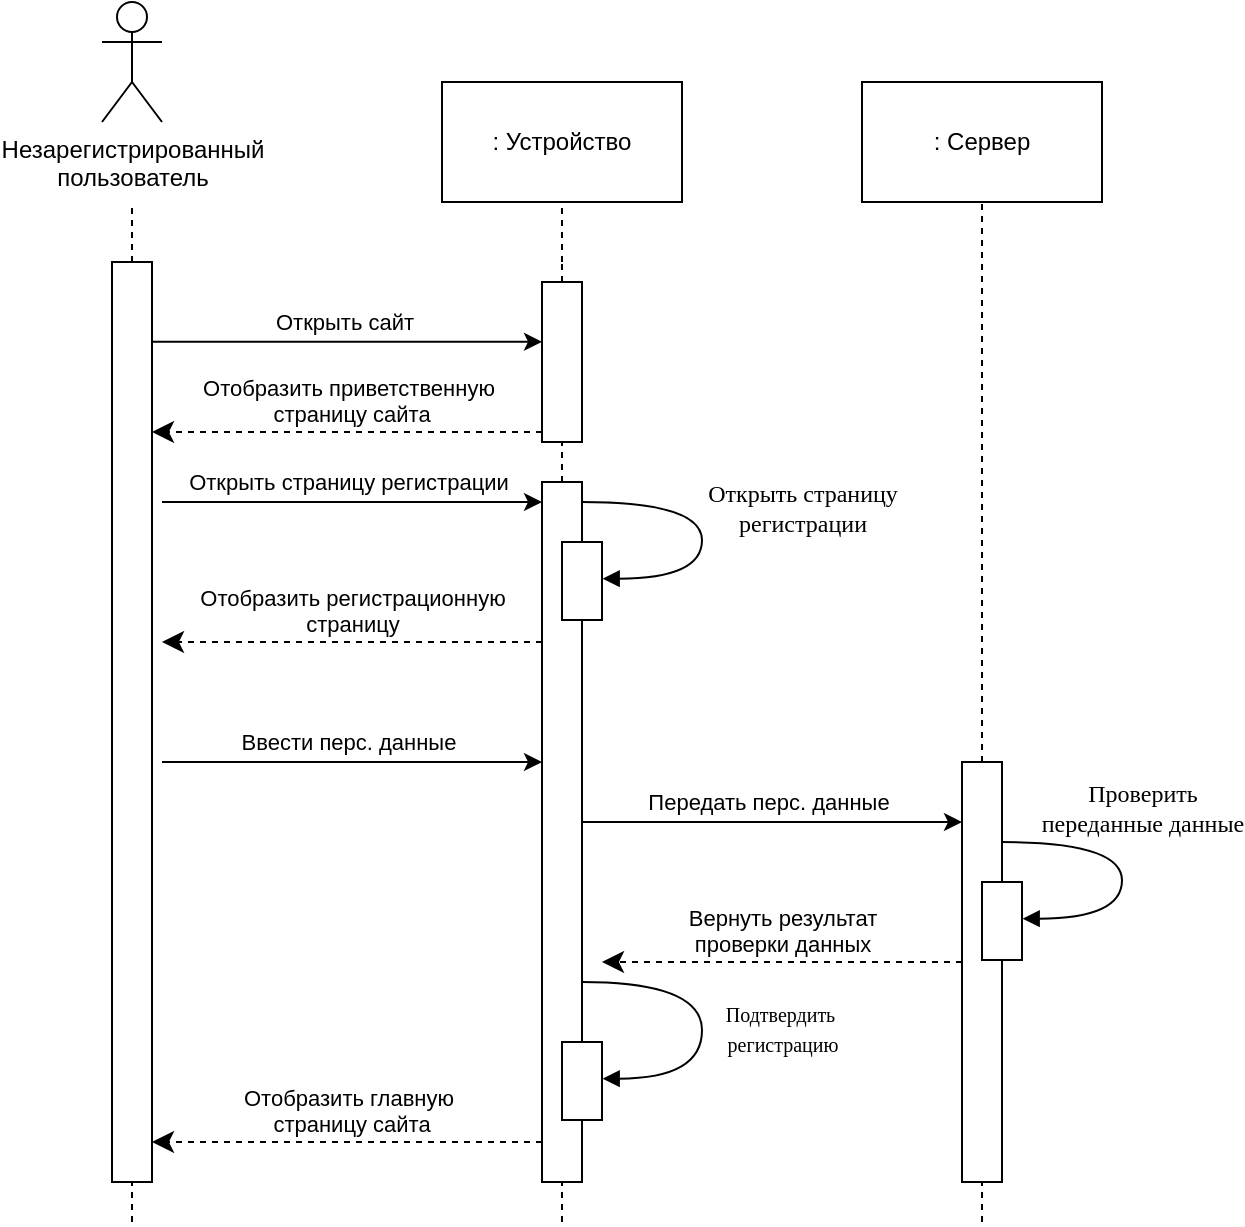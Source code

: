 <mxfile version="22.0.2" type="device">
  <diagram name="Page-1" id="13e1069c-82ec-6db2-03f1-153e76fe0fe0">
    <mxGraphModel dx="1612" dy="993" grid="1" gridSize="10" guides="1" tooltips="1" connect="1" arrows="1" fold="1" page="1" pageScale="1" pageWidth="1100" pageHeight="850" background="none" math="0" shadow="0">
      <root>
        <mxCell id="0" />
        <mxCell id="1" parent="0" />
        <mxCell id="07Ra23I4IWJcXilNOIqb-2" value="" style="endArrow=none;dashed=1;html=1;rounded=0;" edge="1" parent="1" source="07Ra23I4IWJcXilNOIqb-3">
          <mxGeometry width="50" height="50" relative="1" as="geometry">
            <mxPoint x="135" y="600" as="sourcePoint" />
            <mxPoint x="135" y="130" as="targetPoint" />
          </mxGeometry>
        </mxCell>
        <mxCell id="07Ra23I4IWJcXilNOIqb-4" value="" style="endArrow=none;dashed=1;html=1;rounded=0;" edge="1" parent="1" target="07Ra23I4IWJcXilNOIqb-3">
          <mxGeometry width="50" height="50" relative="1" as="geometry">
            <mxPoint x="135" y="640" as="sourcePoint" />
            <mxPoint x="135" y="130" as="targetPoint" />
          </mxGeometry>
        </mxCell>
        <mxCell id="07Ra23I4IWJcXilNOIqb-3" value="" style="html=1;points=[[0,0,0,0,5],[0,1,0,0,-5],[1,0,0,0,5],[1,1,0,0,-5]];perimeter=orthogonalPerimeter;outlineConnect=0;targetShapes=umlLifeline;portConstraint=eastwest;newEdgeStyle={&quot;curved&quot;:0,&quot;rounded&quot;:0};" vertex="1" parent="1">
          <mxGeometry x="125" y="160" width="20" height="460" as="geometry" />
        </mxCell>
        <mxCell id="07Ra23I4IWJcXilNOIqb-10" value="" style="endArrow=none;dashed=1;html=1;rounded=0;" edge="1" parent="1" source="07Ra23I4IWJcXilNOIqb-12">
          <mxGeometry width="50" height="50" relative="1" as="geometry">
            <mxPoint x="560" y="600" as="sourcePoint" />
            <mxPoint x="560" y="130" as="targetPoint" />
          </mxGeometry>
        </mxCell>
        <mxCell id="07Ra23I4IWJcXilNOIqb-11" value="" style="endArrow=none;dashed=1;html=1;rounded=0;" edge="1" parent="1" target="07Ra23I4IWJcXilNOIqb-12">
          <mxGeometry width="50" height="50" relative="1" as="geometry">
            <mxPoint x="560" y="640" as="sourcePoint" />
            <mxPoint x="560" y="130" as="targetPoint" />
          </mxGeometry>
        </mxCell>
        <mxCell id="07Ra23I4IWJcXilNOIqb-12" value="" style="html=1;points=[[0,0,0,0,5],[0,1,0,0,-5],[1,0,0,0,5],[1,1,0,0,-5]];perimeter=orthogonalPerimeter;outlineConnect=0;targetShapes=umlLifeline;portConstraint=eastwest;newEdgeStyle={&quot;curved&quot;:0,&quot;rounded&quot;:0};" vertex="1" parent="1">
          <mxGeometry x="550" y="410" width="20" height="210" as="geometry" />
        </mxCell>
        <mxCell id="07Ra23I4IWJcXilNOIqb-13" value="Незарегистрированный&lt;br&gt;пользователь" style="shape=umlActor;verticalLabelPosition=bottom;verticalAlign=top;html=1;outlineConnect=0;" vertex="1" parent="1">
          <mxGeometry x="120" y="30" width="30" height="60" as="geometry" />
        </mxCell>
        <mxCell id="07Ra23I4IWJcXilNOIqb-17" value="" style="endArrow=none;dashed=1;html=1;rounded=0;" edge="1" parent="1">
          <mxGeometry width="50" height="50" relative="1" as="geometry">
            <mxPoint x="350" y="160.0" as="sourcePoint" />
            <mxPoint x="350" y="130" as="targetPoint" />
          </mxGeometry>
        </mxCell>
        <mxCell id="07Ra23I4IWJcXilNOIqb-18" value="" style="endArrow=none;dashed=1;html=1;rounded=0;" edge="1" parent="1" source="07Ra23I4IWJcXilNOIqb-44">
          <mxGeometry width="50" height="50" relative="1" as="geometry">
            <mxPoint x="350" y="640" as="sourcePoint" />
            <mxPoint x="350" y="160" as="targetPoint" />
          </mxGeometry>
        </mxCell>
        <mxCell id="07Ra23I4IWJcXilNOIqb-22" value=": Устройство" style="rounded=0;whiteSpace=wrap;html=1;" vertex="1" parent="1">
          <mxGeometry x="290" y="70" width="120" height="60" as="geometry" />
        </mxCell>
        <mxCell id="07Ra23I4IWJcXilNOIqb-23" value=": Сервер" style="rounded=0;whiteSpace=wrap;html=1;" vertex="1" parent="1">
          <mxGeometry x="500" y="70" width="120" height="60" as="geometry" />
        </mxCell>
        <mxCell id="07Ra23I4IWJcXilNOIqb-25" value="Открыть страницу&lt;br&gt;регистрации" style="html=1;verticalAlign=bottom;endArrow=block;labelBackgroundColor=none;fontFamily=Verdana;fontSize=12;elbow=vertical;edgeStyle=orthogonalEdgeStyle;curved=1;entryX=1;entryY=0.286;entryPerimeter=0;" edge="1" parent="1">
          <mxGeometry x="0.081" y="50" relative="1" as="geometry">
            <mxPoint x="360" y="280.0" as="sourcePoint" />
            <mxPoint x="370.333" y="318.333" as="targetPoint" />
            <Array as="points">
              <mxPoint x="420" y="280" />
              <mxPoint x="420" y="318" />
            </Array>
            <mxPoint as="offset" />
          </mxGeometry>
        </mxCell>
        <mxCell id="07Ra23I4IWJcXilNOIqb-26" value="" style="endArrow=classic;html=1;rounded=0;entryX=0;entryY=0.095;entryDx=0;entryDy=0;entryPerimeter=0;" edge="1" parent="1" source="07Ra23I4IWJcXilNOIqb-3">
          <mxGeometry width="50" height="50" relative="1" as="geometry">
            <mxPoint x="250" y="330" as="sourcePoint" />
            <mxPoint x="340" y="199.9" as="targetPoint" />
          </mxGeometry>
        </mxCell>
        <mxCell id="07Ra23I4IWJcXilNOIqb-27" value="Открыть сайт" style="edgeLabel;html=1;align=center;verticalAlign=middle;resizable=0;points=[];" vertex="1" connectable="0" parent="07Ra23I4IWJcXilNOIqb-26">
          <mxGeometry x="-0.019" y="1" relative="1" as="geometry">
            <mxPoint y="-9" as="offset" />
          </mxGeometry>
        </mxCell>
        <mxCell id="07Ra23I4IWJcXilNOIqb-29" value="Отобразить приветственную&lt;br&gt;&amp;nbsp;страницу сайта" style="html=1;verticalAlign=bottom;endArrow=classic;dashed=1;endSize=8;curved=0;rounded=0;exitX=0;exitY=1;exitDx=0;exitDy=-5;exitPerimeter=0;endFill=1;" edge="1" parent="1" source="07Ra23I4IWJcXilNOIqb-44" target="07Ra23I4IWJcXilNOIqb-3">
          <mxGeometry relative="1" as="geometry">
            <mxPoint x="330" y="240" as="sourcePoint" />
            <mxPoint x="240" y="240" as="targetPoint" />
          </mxGeometry>
        </mxCell>
        <mxCell id="07Ra23I4IWJcXilNOIqb-30" value="" style="endArrow=classic;html=1;rounded=0;" edge="1" parent="1">
          <mxGeometry width="50" height="50" relative="1" as="geometry">
            <mxPoint x="150" y="280" as="sourcePoint" />
            <mxPoint x="340" y="280.0" as="targetPoint" />
          </mxGeometry>
        </mxCell>
        <mxCell id="07Ra23I4IWJcXilNOIqb-31" value="Открыть страницу регистрации" style="edgeLabel;html=1;align=center;verticalAlign=middle;resizable=0;points=[];" vertex="1" connectable="0" parent="07Ra23I4IWJcXilNOIqb-30">
          <mxGeometry x="-0.173" y="-2" relative="1" as="geometry">
            <mxPoint x="14" y="-12" as="offset" />
          </mxGeometry>
        </mxCell>
        <mxCell id="07Ra23I4IWJcXilNOIqb-32" value="Отобразить регистрационную&lt;br&gt;&amp;nbsp;страницу&amp;nbsp;" style="html=1;verticalAlign=bottom;endArrow=classic;dashed=1;endSize=8;curved=0;rounded=0;endFill=1;" edge="1" parent="1">
          <mxGeometry relative="1" as="geometry">
            <mxPoint x="340" y="350" as="sourcePoint" />
            <mxPoint x="150" y="350" as="targetPoint" />
          </mxGeometry>
        </mxCell>
        <mxCell id="07Ra23I4IWJcXilNOIqb-33" value="" style="endArrow=classic;html=1;rounded=0;" edge="1" parent="1">
          <mxGeometry width="50" height="50" relative="1" as="geometry">
            <mxPoint x="150" y="410" as="sourcePoint" />
            <mxPoint x="340" y="410" as="targetPoint" />
          </mxGeometry>
        </mxCell>
        <mxCell id="07Ra23I4IWJcXilNOIqb-34" value="Ввести перс. данные" style="edgeLabel;html=1;align=center;verticalAlign=middle;resizable=0;points=[];" vertex="1" connectable="0" parent="07Ra23I4IWJcXilNOIqb-33">
          <mxGeometry x="-0.173" y="-2" relative="1" as="geometry">
            <mxPoint x="14" y="-12" as="offset" />
          </mxGeometry>
        </mxCell>
        <mxCell id="07Ra23I4IWJcXilNOIqb-35" value="" style="endArrow=classic;html=1;rounded=0;" edge="1" parent="1" target="07Ra23I4IWJcXilNOIqb-12">
          <mxGeometry width="50" height="50" relative="1" as="geometry">
            <mxPoint x="360" y="440" as="sourcePoint" />
            <mxPoint x="550" y="440" as="targetPoint" />
          </mxGeometry>
        </mxCell>
        <mxCell id="07Ra23I4IWJcXilNOIqb-36" value="Передать перс. данные" style="edgeLabel;html=1;align=center;verticalAlign=middle;resizable=0;points=[];" vertex="1" connectable="0" parent="07Ra23I4IWJcXilNOIqb-35">
          <mxGeometry x="-0.173" y="-2" relative="1" as="geometry">
            <mxPoint x="14" y="-12" as="offset" />
          </mxGeometry>
        </mxCell>
        <mxCell id="07Ra23I4IWJcXilNOIqb-40" value="" style="html=1;points=[];perimeter=orthogonalPerimeter;rounded=0;shadow=0;comic=0;labelBackgroundColor=none;strokeWidth=1;fontFamily=Verdana;fontSize=12;align=center;" vertex="1" parent="1">
          <mxGeometry x="560" y="470" width="20" height="39" as="geometry" />
        </mxCell>
        <mxCell id="07Ra23I4IWJcXilNOIqb-41" value="Проверить&lt;br&gt;переданные данные" style="html=1;verticalAlign=bottom;endArrow=block;labelBackgroundColor=none;fontFamily=Verdana;fontSize=12;elbow=vertical;edgeStyle=orthogonalEdgeStyle;curved=1;entryX=1;entryY=0.286;entryPerimeter=0;" edge="1" parent="1">
          <mxGeometry x="-0.189" y="10" relative="1" as="geometry">
            <mxPoint x="570" y="450.0" as="sourcePoint" />
            <mxPoint x="580.333" y="488.333" as="targetPoint" />
            <Array as="points">
              <mxPoint x="630" y="450" />
              <mxPoint x="630" y="488" />
            </Array>
            <mxPoint as="offset" />
          </mxGeometry>
        </mxCell>
        <mxCell id="07Ra23I4IWJcXilNOIqb-42" value="Вернуть результат&lt;br&gt;проверки данных" style="html=1;verticalAlign=bottom;endArrow=classic;dashed=1;endSize=8;curved=0;rounded=0;endFill=1;" edge="1" parent="1" source="07Ra23I4IWJcXilNOIqb-12">
          <mxGeometry relative="1" as="geometry">
            <mxPoint x="490" y="510" as="sourcePoint" />
            <mxPoint x="370" y="510" as="targetPoint" />
          </mxGeometry>
        </mxCell>
        <mxCell id="07Ra23I4IWJcXilNOIqb-45" value="" style="endArrow=none;dashed=1;html=1;rounded=0;" edge="1" parent="1" source="07Ra23I4IWJcXilNOIqb-46" target="07Ra23I4IWJcXilNOIqb-44">
          <mxGeometry width="50" height="50" relative="1" as="geometry">
            <mxPoint x="350" y="640" as="sourcePoint" />
            <mxPoint x="350" y="160" as="targetPoint" />
          </mxGeometry>
        </mxCell>
        <mxCell id="07Ra23I4IWJcXilNOIqb-44" value="" style="html=1;points=[[0,0,0,0,5],[0,1,0,0,-5],[1,0,0,0,5],[1,1,0,0,-5]];perimeter=orthogonalPerimeter;outlineConnect=0;targetShapes=umlLifeline;portConstraint=eastwest;newEdgeStyle={&quot;curved&quot;:0,&quot;rounded&quot;:0};" vertex="1" parent="1">
          <mxGeometry x="340" y="170" width="20" height="80" as="geometry" />
        </mxCell>
        <mxCell id="07Ra23I4IWJcXilNOIqb-47" value="" style="endArrow=none;dashed=1;html=1;rounded=0;" edge="1" parent="1" target="07Ra23I4IWJcXilNOIqb-46">
          <mxGeometry width="50" height="50" relative="1" as="geometry">
            <mxPoint x="350" y="640" as="sourcePoint" />
            <mxPoint x="350" y="250" as="targetPoint" />
          </mxGeometry>
        </mxCell>
        <mxCell id="07Ra23I4IWJcXilNOIqb-46" value="" style="html=1;points=[[0,0,0,0,5],[0,1,0,0,-5],[1,0,0,0,5],[1,1,0,0,-5]];perimeter=orthogonalPerimeter;outlineConnect=0;targetShapes=umlLifeline;portConstraint=eastwest;newEdgeStyle={&quot;curved&quot;:0,&quot;rounded&quot;:0};" vertex="1" parent="1">
          <mxGeometry x="340" y="270" width="20" height="350" as="geometry" />
        </mxCell>
        <mxCell id="07Ra23I4IWJcXilNOIqb-24" value="" style="html=1;points=[];perimeter=orthogonalPerimeter;rounded=0;shadow=0;comic=0;labelBackgroundColor=none;strokeWidth=1;fontFamily=Verdana;fontSize=12;align=center;" vertex="1" parent="1">
          <mxGeometry x="350" y="300" width="20" height="39" as="geometry" />
        </mxCell>
        <mxCell id="07Ra23I4IWJcXilNOIqb-53" value="" style="html=1;points=[];perimeter=orthogonalPerimeter;rounded=0;shadow=0;comic=0;labelBackgroundColor=none;strokeWidth=1;fontFamily=Verdana;fontSize=12;align=center;" vertex="1" parent="1">
          <mxGeometry x="350" y="550" width="20" height="39" as="geometry" />
        </mxCell>
        <mxCell id="07Ra23I4IWJcXilNOIqb-54" value="&lt;font style=&quot;font-size: 10px;&quot;&gt;Подтвердить&amp;nbsp;&lt;br&gt;регистрацию&lt;/font&gt;" style="html=1;verticalAlign=bottom;endArrow=block;labelBackgroundColor=none;fontFamily=Verdana;fontSize=12;elbow=vertical;edgeStyle=orthogonalEdgeStyle;curved=1;entryX=1;entryY=0.286;entryPerimeter=0;" edge="1" parent="1" source="07Ra23I4IWJcXilNOIqb-46">
          <mxGeometry x="0.266" y="40" relative="1" as="geometry">
            <mxPoint x="360" y="530.0" as="sourcePoint" />
            <mxPoint x="370.333" y="568.333" as="targetPoint" />
            <Array as="points">
              <mxPoint x="420" y="520" />
              <mxPoint x="420" y="568" />
            </Array>
            <mxPoint as="offset" />
          </mxGeometry>
        </mxCell>
        <mxCell id="07Ra23I4IWJcXilNOIqb-56" value="Отобразить главную&lt;br&gt;&amp;nbsp;страницу сайта" style="html=1;verticalAlign=bottom;endArrow=classic;dashed=1;endSize=8;curved=0;rounded=0;exitX=0;exitY=1;exitDx=0;exitDy=-5;exitPerimeter=0;endFill=1;" edge="1" parent="1">
          <mxGeometry relative="1" as="geometry">
            <mxPoint x="340" y="600" as="sourcePoint" />
            <mxPoint x="145" y="600" as="targetPoint" />
          </mxGeometry>
        </mxCell>
      </root>
    </mxGraphModel>
  </diagram>
</mxfile>
